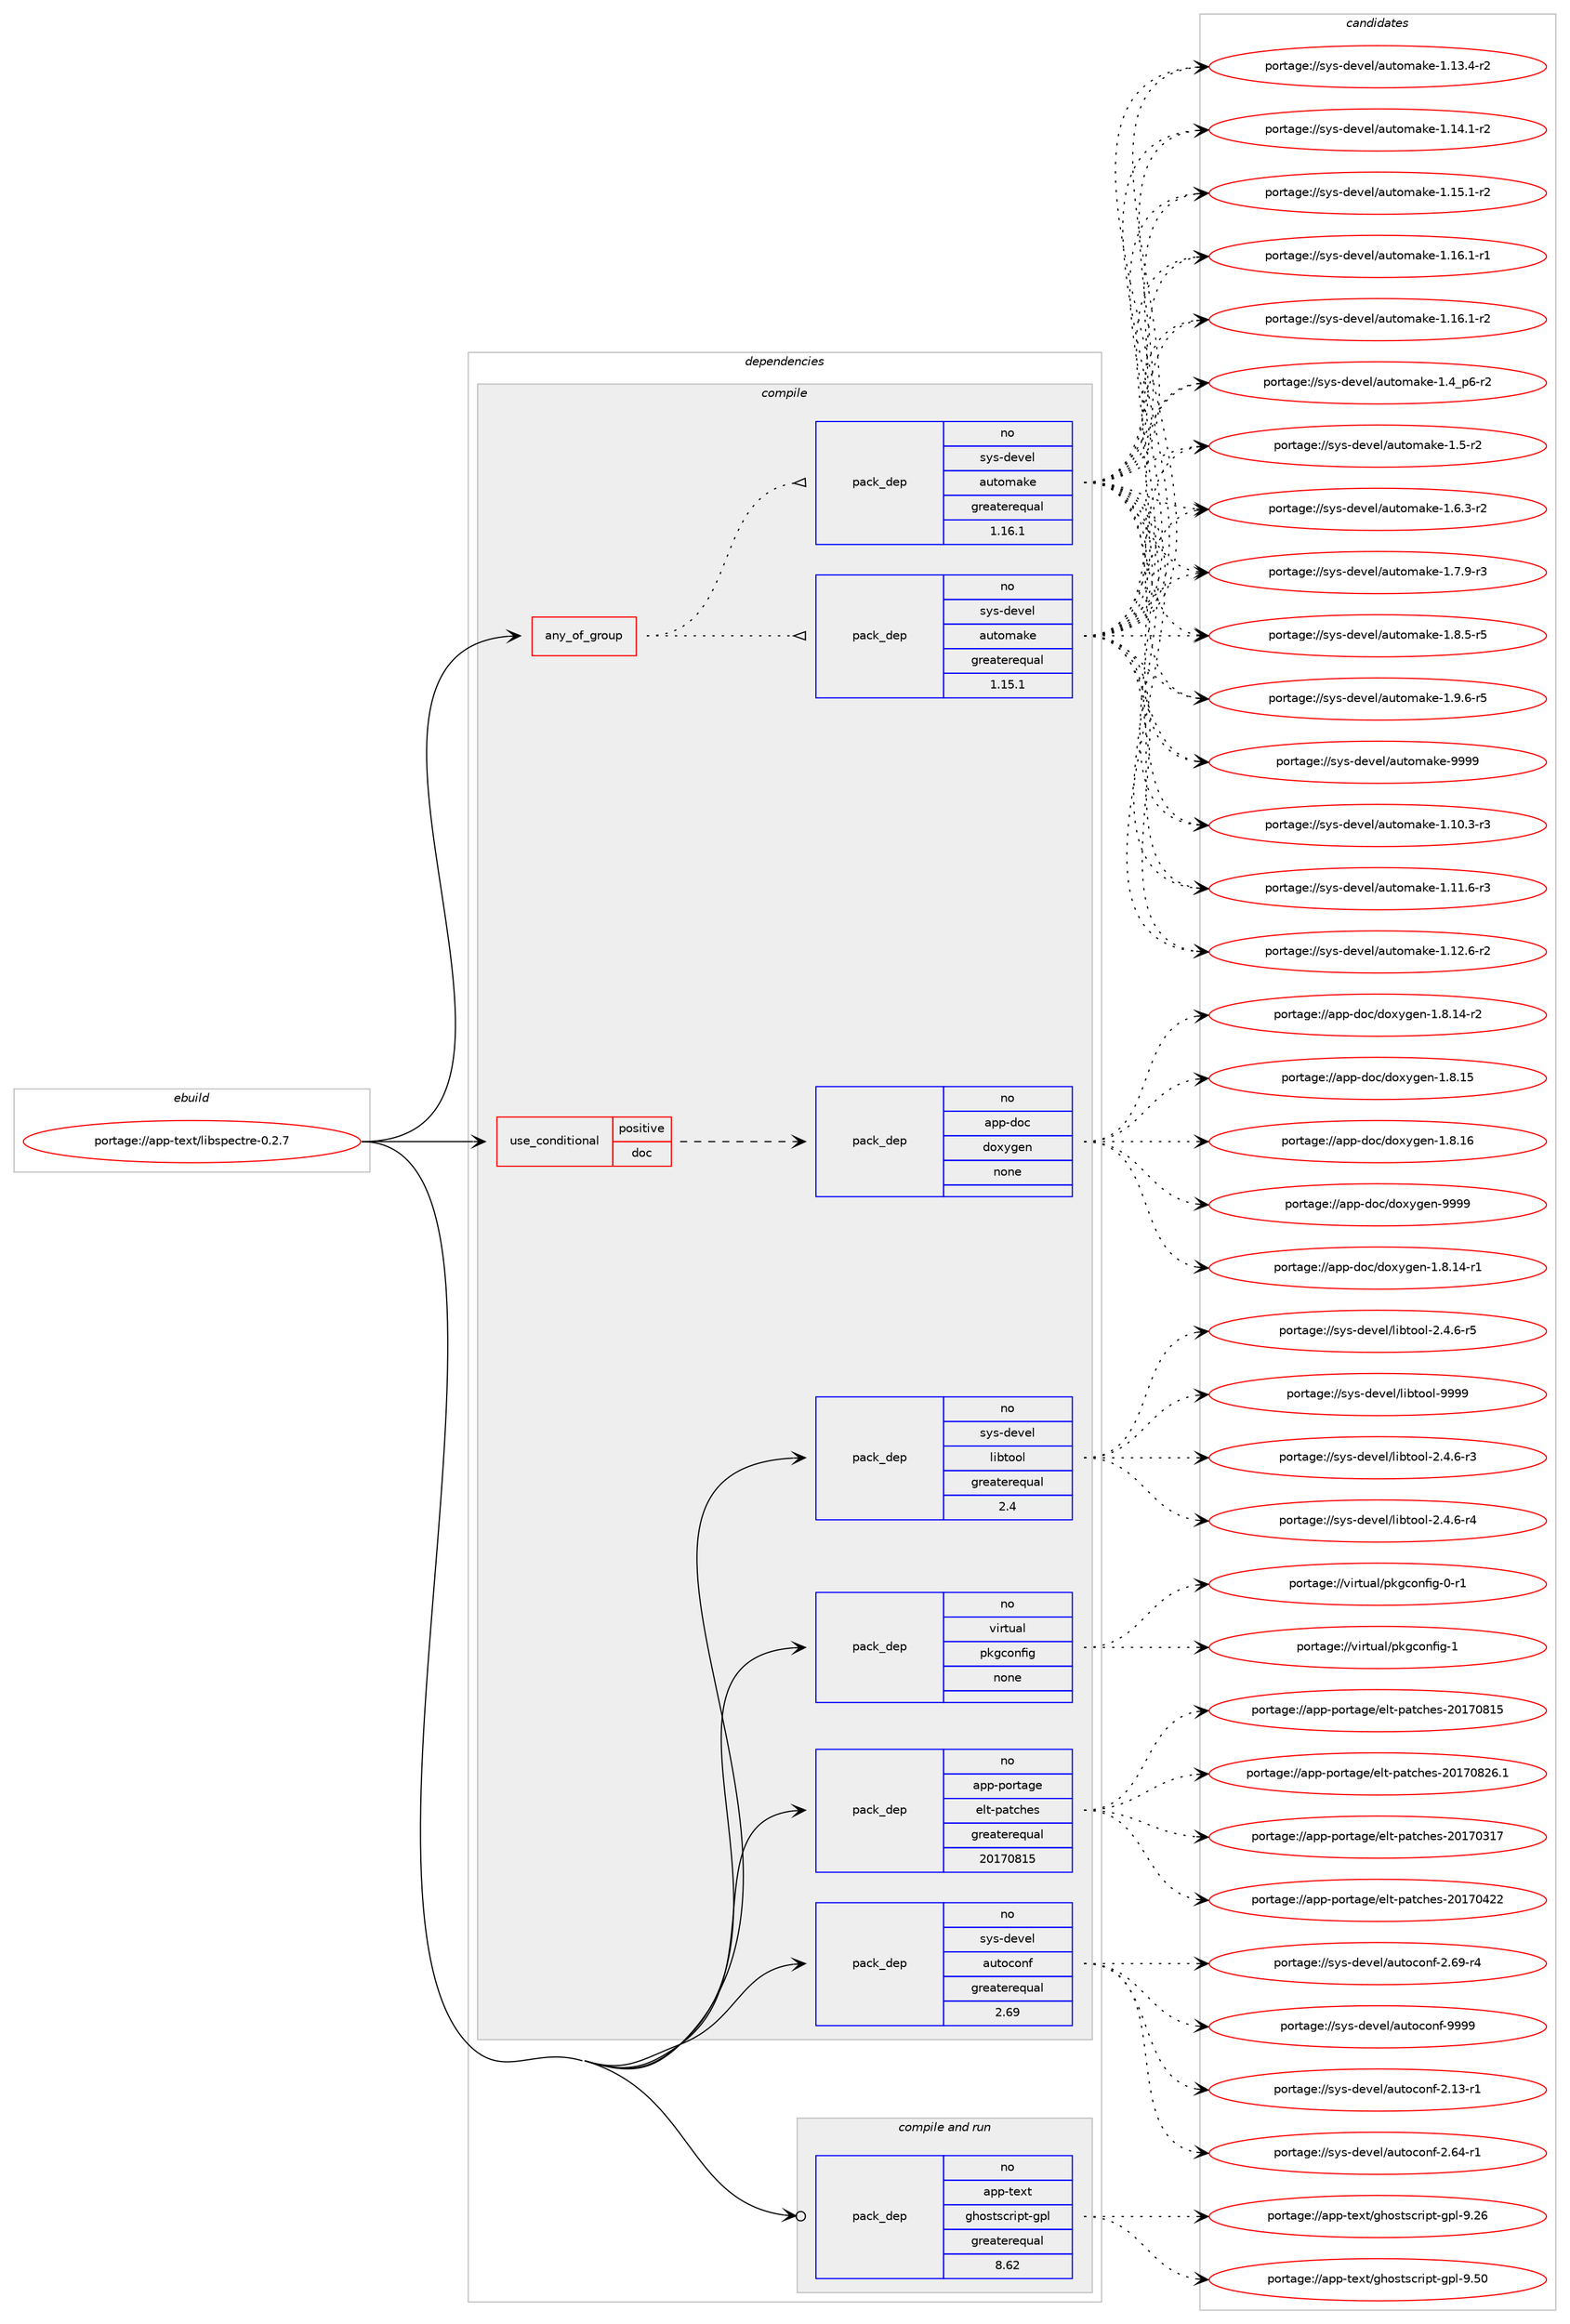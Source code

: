 digraph prolog {

# *************
# Graph options
# *************

newrank=true;
concentrate=true;
compound=true;
graph [rankdir=LR,fontname=Helvetica,fontsize=10,ranksep=1.5];#, ranksep=2.5, nodesep=0.2];
edge  [arrowhead=vee];
node  [fontname=Helvetica,fontsize=10];

# **********
# The ebuild
# **********

subgraph cluster_leftcol {
color=gray;
rank=same;
label=<<i>ebuild</i>>;
id [label="portage://app-text/libspectre-0.2.7", color=red, width=4, href="../app-text/libspectre-0.2.7.svg"];
}

# ****************
# The dependencies
# ****************

subgraph cluster_midcol {
color=gray;
label=<<i>dependencies</i>>;
subgraph cluster_compile {
fillcolor="#eeeeee";
style=filled;
label=<<i>compile</i>>;
subgraph any749 {
dependency45259 [label=<<TABLE BORDER="0" CELLBORDER="1" CELLSPACING="0" CELLPADDING="4"><TR><TD CELLPADDING="10">any_of_group</TD></TR></TABLE>>, shape=none, color=red];subgraph pack33499 {
dependency45260 [label=<<TABLE BORDER="0" CELLBORDER="1" CELLSPACING="0" CELLPADDING="4" WIDTH="220"><TR><TD ROWSPAN="6" CELLPADDING="30">pack_dep</TD></TR><TR><TD WIDTH="110">no</TD></TR><TR><TD>sys-devel</TD></TR><TR><TD>automake</TD></TR><TR><TD>greaterequal</TD></TR><TR><TD>1.16.1</TD></TR></TABLE>>, shape=none, color=blue];
}
dependency45259:e -> dependency45260:w [weight=20,style="dotted",arrowhead="oinv"];
subgraph pack33500 {
dependency45261 [label=<<TABLE BORDER="0" CELLBORDER="1" CELLSPACING="0" CELLPADDING="4" WIDTH="220"><TR><TD ROWSPAN="6" CELLPADDING="30">pack_dep</TD></TR><TR><TD WIDTH="110">no</TD></TR><TR><TD>sys-devel</TD></TR><TR><TD>automake</TD></TR><TR><TD>greaterequal</TD></TR><TR><TD>1.15.1</TD></TR></TABLE>>, shape=none, color=blue];
}
dependency45259:e -> dependency45261:w [weight=20,style="dotted",arrowhead="oinv"];
}
id:e -> dependency45259:w [weight=20,style="solid",arrowhead="vee"];
subgraph cond10987 {
dependency45262 [label=<<TABLE BORDER="0" CELLBORDER="1" CELLSPACING="0" CELLPADDING="4"><TR><TD ROWSPAN="3" CELLPADDING="10">use_conditional</TD></TR><TR><TD>positive</TD></TR><TR><TD>doc</TD></TR></TABLE>>, shape=none, color=red];
subgraph pack33501 {
dependency45263 [label=<<TABLE BORDER="0" CELLBORDER="1" CELLSPACING="0" CELLPADDING="4" WIDTH="220"><TR><TD ROWSPAN="6" CELLPADDING="30">pack_dep</TD></TR><TR><TD WIDTH="110">no</TD></TR><TR><TD>app-doc</TD></TR><TR><TD>doxygen</TD></TR><TR><TD>none</TD></TR><TR><TD></TD></TR></TABLE>>, shape=none, color=blue];
}
dependency45262:e -> dependency45263:w [weight=20,style="dashed",arrowhead="vee"];
}
id:e -> dependency45262:w [weight=20,style="solid",arrowhead="vee"];
subgraph pack33502 {
dependency45264 [label=<<TABLE BORDER="0" CELLBORDER="1" CELLSPACING="0" CELLPADDING="4" WIDTH="220"><TR><TD ROWSPAN="6" CELLPADDING="30">pack_dep</TD></TR><TR><TD WIDTH="110">no</TD></TR><TR><TD>app-portage</TD></TR><TR><TD>elt-patches</TD></TR><TR><TD>greaterequal</TD></TR><TR><TD>20170815</TD></TR></TABLE>>, shape=none, color=blue];
}
id:e -> dependency45264:w [weight=20,style="solid",arrowhead="vee"];
subgraph pack33503 {
dependency45265 [label=<<TABLE BORDER="0" CELLBORDER="1" CELLSPACING="0" CELLPADDING="4" WIDTH="220"><TR><TD ROWSPAN="6" CELLPADDING="30">pack_dep</TD></TR><TR><TD WIDTH="110">no</TD></TR><TR><TD>sys-devel</TD></TR><TR><TD>autoconf</TD></TR><TR><TD>greaterequal</TD></TR><TR><TD>2.69</TD></TR></TABLE>>, shape=none, color=blue];
}
id:e -> dependency45265:w [weight=20,style="solid",arrowhead="vee"];
subgraph pack33504 {
dependency45266 [label=<<TABLE BORDER="0" CELLBORDER="1" CELLSPACING="0" CELLPADDING="4" WIDTH="220"><TR><TD ROWSPAN="6" CELLPADDING="30">pack_dep</TD></TR><TR><TD WIDTH="110">no</TD></TR><TR><TD>sys-devel</TD></TR><TR><TD>libtool</TD></TR><TR><TD>greaterequal</TD></TR><TR><TD>2.4</TD></TR></TABLE>>, shape=none, color=blue];
}
id:e -> dependency45266:w [weight=20,style="solid",arrowhead="vee"];
subgraph pack33505 {
dependency45267 [label=<<TABLE BORDER="0" CELLBORDER="1" CELLSPACING="0" CELLPADDING="4" WIDTH="220"><TR><TD ROWSPAN="6" CELLPADDING="30">pack_dep</TD></TR><TR><TD WIDTH="110">no</TD></TR><TR><TD>virtual</TD></TR><TR><TD>pkgconfig</TD></TR><TR><TD>none</TD></TR><TR><TD></TD></TR></TABLE>>, shape=none, color=blue];
}
id:e -> dependency45267:w [weight=20,style="solid",arrowhead="vee"];
}
subgraph cluster_compileandrun {
fillcolor="#eeeeee";
style=filled;
label=<<i>compile and run</i>>;
subgraph pack33506 {
dependency45268 [label=<<TABLE BORDER="0" CELLBORDER="1" CELLSPACING="0" CELLPADDING="4" WIDTH="220"><TR><TD ROWSPAN="6" CELLPADDING="30">pack_dep</TD></TR><TR><TD WIDTH="110">no</TD></TR><TR><TD>app-text</TD></TR><TR><TD>ghostscript-gpl</TD></TR><TR><TD>greaterequal</TD></TR><TR><TD>8.62</TD></TR></TABLE>>, shape=none, color=blue];
}
id:e -> dependency45268:w [weight=20,style="solid",arrowhead="odotvee"];
}
subgraph cluster_run {
fillcolor="#eeeeee";
style=filled;
label=<<i>run</i>>;
}
}

# **************
# The candidates
# **************

subgraph cluster_choices {
rank=same;
color=gray;
label=<<i>candidates</i>>;

subgraph choice33499 {
color=black;
nodesep=1;
choiceportage11512111545100101118101108479711711611110997107101454946494846514511451 [label="portage://sys-devel/automake-1.10.3-r3", color=red, width=4,href="../sys-devel/automake-1.10.3-r3.svg"];
choiceportage11512111545100101118101108479711711611110997107101454946494946544511451 [label="portage://sys-devel/automake-1.11.6-r3", color=red, width=4,href="../sys-devel/automake-1.11.6-r3.svg"];
choiceportage11512111545100101118101108479711711611110997107101454946495046544511450 [label="portage://sys-devel/automake-1.12.6-r2", color=red, width=4,href="../sys-devel/automake-1.12.6-r2.svg"];
choiceportage11512111545100101118101108479711711611110997107101454946495146524511450 [label="portage://sys-devel/automake-1.13.4-r2", color=red, width=4,href="../sys-devel/automake-1.13.4-r2.svg"];
choiceportage11512111545100101118101108479711711611110997107101454946495246494511450 [label="portage://sys-devel/automake-1.14.1-r2", color=red, width=4,href="../sys-devel/automake-1.14.1-r2.svg"];
choiceportage11512111545100101118101108479711711611110997107101454946495346494511450 [label="portage://sys-devel/automake-1.15.1-r2", color=red, width=4,href="../sys-devel/automake-1.15.1-r2.svg"];
choiceportage11512111545100101118101108479711711611110997107101454946495446494511449 [label="portage://sys-devel/automake-1.16.1-r1", color=red, width=4,href="../sys-devel/automake-1.16.1-r1.svg"];
choiceportage11512111545100101118101108479711711611110997107101454946495446494511450 [label="portage://sys-devel/automake-1.16.1-r2", color=red, width=4,href="../sys-devel/automake-1.16.1-r2.svg"];
choiceportage115121115451001011181011084797117116111109971071014549465295112544511450 [label="portage://sys-devel/automake-1.4_p6-r2", color=red, width=4,href="../sys-devel/automake-1.4_p6-r2.svg"];
choiceportage11512111545100101118101108479711711611110997107101454946534511450 [label="portage://sys-devel/automake-1.5-r2", color=red, width=4,href="../sys-devel/automake-1.5-r2.svg"];
choiceportage115121115451001011181011084797117116111109971071014549465446514511450 [label="portage://sys-devel/automake-1.6.3-r2", color=red, width=4,href="../sys-devel/automake-1.6.3-r2.svg"];
choiceportage115121115451001011181011084797117116111109971071014549465546574511451 [label="portage://sys-devel/automake-1.7.9-r3", color=red, width=4,href="../sys-devel/automake-1.7.9-r3.svg"];
choiceportage115121115451001011181011084797117116111109971071014549465646534511453 [label="portage://sys-devel/automake-1.8.5-r5", color=red, width=4,href="../sys-devel/automake-1.8.5-r5.svg"];
choiceportage115121115451001011181011084797117116111109971071014549465746544511453 [label="portage://sys-devel/automake-1.9.6-r5", color=red, width=4,href="../sys-devel/automake-1.9.6-r5.svg"];
choiceportage115121115451001011181011084797117116111109971071014557575757 [label="portage://sys-devel/automake-9999", color=red, width=4,href="../sys-devel/automake-9999.svg"];
dependency45260:e -> choiceportage11512111545100101118101108479711711611110997107101454946494846514511451:w [style=dotted,weight="100"];
dependency45260:e -> choiceportage11512111545100101118101108479711711611110997107101454946494946544511451:w [style=dotted,weight="100"];
dependency45260:e -> choiceportage11512111545100101118101108479711711611110997107101454946495046544511450:w [style=dotted,weight="100"];
dependency45260:e -> choiceportage11512111545100101118101108479711711611110997107101454946495146524511450:w [style=dotted,weight="100"];
dependency45260:e -> choiceportage11512111545100101118101108479711711611110997107101454946495246494511450:w [style=dotted,weight="100"];
dependency45260:e -> choiceportage11512111545100101118101108479711711611110997107101454946495346494511450:w [style=dotted,weight="100"];
dependency45260:e -> choiceportage11512111545100101118101108479711711611110997107101454946495446494511449:w [style=dotted,weight="100"];
dependency45260:e -> choiceportage11512111545100101118101108479711711611110997107101454946495446494511450:w [style=dotted,weight="100"];
dependency45260:e -> choiceportage115121115451001011181011084797117116111109971071014549465295112544511450:w [style=dotted,weight="100"];
dependency45260:e -> choiceportage11512111545100101118101108479711711611110997107101454946534511450:w [style=dotted,weight="100"];
dependency45260:e -> choiceportage115121115451001011181011084797117116111109971071014549465446514511450:w [style=dotted,weight="100"];
dependency45260:e -> choiceportage115121115451001011181011084797117116111109971071014549465546574511451:w [style=dotted,weight="100"];
dependency45260:e -> choiceportage115121115451001011181011084797117116111109971071014549465646534511453:w [style=dotted,weight="100"];
dependency45260:e -> choiceportage115121115451001011181011084797117116111109971071014549465746544511453:w [style=dotted,weight="100"];
dependency45260:e -> choiceportage115121115451001011181011084797117116111109971071014557575757:w [style=dotted,weight="100"];
}
subgraph choice33500 {
color=black;
nodesep=1;
choiceportage11512111545100101118101108479711711611110997107101454946494846514511451 [label="portage://sys-devel/automake-1.10.3-r3", color=red, width=4,href="../sys-devel/automake-1.10.3-r3.svg"];
choiceportage11512111545100101118101108479711711611110997107101454946494946544511451 [label="portage://sys-devel/automake-1.11.6-r3", color=red, width=4,href="../sys-devel/automake-1.11.6-r3.svg"];
choiceportage11512111545100101118101108479711711611110997107101454946495046544511450 [label="portage://sys-devel/automake-1.12.6-r2", color=red, width=4,href="../sys-devel/automake-1.12.6-r2.svg"];
choiceportage11512111545100101118101108479711711611110997107101454946495146524511450 [label="portage://sys-devel/automake-1.13.4-r2", color=red, width=4,href="../sys-devel/automake-1.13.4-r2.svg"];
choiceportage11512111545100101118101108479711711611110997107101454946495246494511450 [label="portage://sys-devel/automake-1.14.1-r2", color=red, width=4,href="../sys-devel/automake-1.14.1-r2.svg"];
choiceportage11512111545100101118101108479711711611110997107101454946495346494511450 [label="portage://sys-devel/automake-1.15.1-r2", color=red, width=4,href="../sys-devel/automake-1.15.1-r2.svg"];
choiceportage11512111545100101118101108479711711611110997107101454946495446494511449 [label="portage://sys-devel/automake-1.16.1-r1", color=red, width=4,href="../sys-devel/automake-1.16.1-r1.svg"];
choiceportage11512111545100101118101108479711711611110997107101454946495446494511450 [label="portage://sys-devel/automake-1.16.1-r2", color=red, width=4,href="../sys-devel/automake-1.16.1-r2.svg"];
choiceportage115121115451001011181011084797117116111109971071014549465295112544511450 [label="portage://sys-devel/automake-1.4_p6-r2", color=red, width=4,href="../sys-devel/automake-1.4_p6-r2.svg"];
choiceportage11512111545100101118101108479711711611110997107101454946534511450 [label="portage://sys-devel/automake-1.5-r2", color=red, width=4,href="../sys-devel/automake-1.5-r2.svg"];
choiceportage115121115451001011181011084797117116111109971071014549465446514511450 [label="portage://sys-devel/automake-1.6.3-r2", color=red, width=4,href="../sys-devel/automake-1.6.3-r2.svg"];
choiceportage115121115451001011181011084797117116111109971071014549465546574511451 [label="portage://sys-devel/automake-1.7.9-r3", color=red, width=4,href="../sys-devel/automake-1.7.9-r3.svg"];
choiceportage115121115451001011181011084797117116111109971071014549465646534511453 [label="portage://sys-devel/automake-1.8.5-r5", color=red, width=4,href="../sys-devel/automake-1.8.5-r5.svg"];
choiceportage115121115451001011181011084797117116111109971071014549465746544511453 [label="portage://sys-devel/automake-1.9.6-r5", color=red, width=4,href="../sys-devel/automake-1.9.6-r5.svg"];
choiceportage115121115451001011181011084797117116111109971071014557575757 [label="portage://sys-devel/automake-9999", color=red, width=4,href="../sys-devel/automake-9999.svg"];
dependency45261:e -> choiceportage11512111545100101118101108479711711611110997107101454946494846514511451:w [style=dotted,weight="100"];
dependency45261:e -> choiceportage11512111545100101118101108479711711611110997107101454946494946544511451:w [style=dotted,weight="100"];
dependency45261:e -> choiceportage11512111545100101118101108479711711611110997107101454946495046544511450:w [style=dotted,weight="100"];
dependency45261:e -> choiceportage11512111545100101118101108479711711611110997107101454946495146524511450:w [style=dotted,weight="100"];
dependency45261:e -> choiceportage11512111545100101118101108479711711611110997107101454946495246494511450:w [style=dotted,weight="100"];
dependency45261:e -> choiceportage11512111545100101118101108479711711611110997107101454946495346494511450:w [style=dotted,weight="100"];
dependency45261:e -> choiceportage11512111545100101118101108479711711611110997107101454946495446494511449:w [style=dotted,weight="100"];
dependency45261:e -> choiceportage11512111545100101118101108479711711611110997107101454946495446494511450:w [style=dotted,weight="100"];
dependency45261:e -> choiceportage115121115451001011181011084797117116111109971071014549465295112544511450:w [style=dotted,weight="100"];
dependency45261:e -> choiceportage11512111545100101118101108479711711611110997107101454946534511450:w [style=dotted,weight="100"];
dependency45261:e -> choiceportage115121115451001011181011084797117116111109971071014549465446514511450:w [style=dotted,weight="100"];
dependency45261:e -> choiceportage115121115451001011181011084797117116111109971071014549465546574511451:w [style=dotted,weight="100"];
dependency45261:e -> choiceportage115121115451001011181011084797117116111109971071014549465646534511453:w [style=dotted,weight="100"];
dependency45261:e -> choiceportage115121115451001011181011084797117116111109971071014549465746544511453:w [style=dotted,weight="100"];
dependency45261:e -> choiceportage115121115451001011181011084797117116111109971071014557575757:w [style=dotted,weight="100"];
}
subgraph choice33501 {
color=black;
nodesep=1;
choiceportage97112112451001119947100111120121103101110454946564649524511449 [label="portage://app-doc/doxygen-1.8.14-r1", color=red, width=4,href="../app-doc/doxygen-1.8.14-r1.svg"];
choiceportage97112112451001119947100111120121103101110454946564649524511450 [label="portage://app-doc/doxygen-1.8.14-r2", color=red, width=4,href="../app-doc/doxygen-1.8.14-r2.svg"];
choiceportage9711211245100111994710011112012110310111045494656464953 [label="portage://app-doc/doxygen-1.8.15", color=red, width=4,href="../app-doc/doxygen-1.8.15.svg"];
choiceportage9711211245100111994710011112012110310111045494656464954 [label="portage://app-doc/doxygen-1.8.16", color=red, width=4,href="../app-doc/doxygen-1.8.16.svg"];
choiceportage971121124510011199471001111201211031011104557575757 [label="portage://app-doc/doxygen-9999", color=red, width=4,href="../app-doc/doxygen-9999.svg"];
dependency45263:e -> choiceportage97112112451001119947100111120121103101110454946564649524511449:w [style=dotted,weight="100"];
dependency45263:e -> choiceportage97112112451001119947100111120121103101110454946564649524511450:w [style=dotted,weight="100"];
dependency45263:e -> choiceportage9711211245100111994710011112012110310111045494656464953:w [style=dotted,weight="100"];
dependency45263:e -> choiceportage9711211245100111994710011112012110310111045494656464954:w [style=dotted,weight="100"];
dependency45263:e -> choiceportage971121124510011199471001111201211031011104557575757:w [style=dotted,weight="100"];
}
subgraph choice33502 {
color=black;
nodesep=1;
choiceportage97112112451121111141169710310147101108116451129711699104101115455048495548514955 [label="portage://app-portage/elt-patches-20170317", color=red, width=4,href="../app-portage/elt-patches-20170317.svg"];
choiceportage97112112451121111141169710310147101108116451129711699104101115455048495548525050 [label="portage://app-portage/elt-patches-20170422", color=red, width=4,href="../app-portage/elt-patches-20170422.svg"];
choiceportage97112112451121111141169710310147101108116451129711699104101115455048495548564953 [label="portage://app-portage/elt-patches-20170815", color=red, width=4,href="../app-portage/elt-patches-20170815.svg"];
choiceportage971121124511211111411697103101471011081164511297116991041011154550484955485650544649 [label="portage://app-portage/elt-patches-20170826.1", color=red, width=4,href="../app-portage/elt-patches-20170826.1.svg"];
dependency45264:e -> choiceportage97112112451121111141169710310147101108116451129711699104101115455048495548514955:w [style=dotted,weight="100"];
dependency45264:e -> choiceportage97112112451121111141169710310147101108116451129711699104101115455048495548525050:w [style=dotted,weight="100"];
dependency45264:e -> choiceportage97112112451121111141169710310147101108116451129711699104101115455048495548564953:w [style=dotted,weight="100"];
dependency45264:e -> choiceportage971121124511211111411697103101471011081164511297116991041011154550484955485650544649:w [style=dotted,weight="100"];
}
subgraph choice33503 {
color=black;
nodesep=1;
choiceportage1151211154510010111810110847971171161119911111010245504649514511449 [label="portage://sys-devel/autoconf-2.13-r1", color=red, width=4,href="../sys-devel/autoconf-2.13-r1.svg"];
choiceportage1151211154510010111810110847971171161119911111010245504654524511449 [label="portage://sys-devel/autoconf-2.64-r1", color=red, width=4,href="../sys-devel/autoconf-2.64-r1.svg"];
choiceportage1151211154510010111810110847971171161119911111010245504654574511452 [label="portage://sys-devel/autoconf-2.69-r4", color=red, width=4,href="../sys-devel/autoconf-2.69-r4.svg"];
choiceportage115121115451001011181011084797117116111991111101024557575757 [label="portage://sys-devel/autoconf-9999", color=red, width=4,href="../sys-devel/autoconf-9999.svg"];
dependency45265:e -> choiceportage1151211154510010111810110847971171161119911111010245504649514511449:w [style=dotted,weight="100"];
dependency45265:e -> choiceportage1151211154510010111810110847971171161119911111010245504654524511449:w [style=dotted,weight="100"];
dependency45265:e -> choiceportage1151211154510010111810110847971171161119911111010245504654574511452:w [style=dotted,weight="100"];
dependency45265:e -> choiceportage115121115451001011181011084797117116111991111101024557575757:w [style=dotted,weight="100"];
}
subgraph choice33504 {
color=black;
nodesep=1;
choiceportage1151211154510010111810110847108105981161111111084550465246544511451 [label="portage://sys-devel/libtool-2.4.6-r3", color=red, width=4,href="../sys-devel/libtool-2.4.6-r3.svg"];
choiceportage1151211154510010111810110847108105981161111111084550465246544511452 [label="portage://sys-devel/libtool-2.4.6-r4", color=red, width=4,href="../sys-devel/libtool-2.4.6-r4.svg"];
choiceportage1151211154510010111810110847108105981161111111084550465246544511453 [label="portage://sys-devel/libtool-2.4.6-r5", color=red, width=4,href="../sys-devel/libtool-2.4.6-r5.svg"];
choiceportage1151211154510010111810110847108105981161111111084557575757 [label="portage://sys-devel/libtool-9999", color=red, width=4,href="../sys-devel/libtool-9999.svg"];
dependency45266:e -> choiceportage1151211154510010111810110847108105981161111111084550465246544511451:w [style=dotted,weight="100"];
dependency45266:e -> choiceportage1151211154510010111810110847108105981161111111084550465246544511452:w [style=dotted,weight="100"];
dependency45266:e -> choiceportage1151211154510010111810110847108105981161111111084550465246544511453:w [style=dotted,weight="100"];
dependency45266:e -> choiceportage1151211154510010111810110847108105981161111111084557575757:w [style=dotted,weight="100"];
}
subgraph choice33505 {
color=black;
nodesep=1;
choiceportage11810511411611797108471121071039911111010210510345484511449 [label="portage://virtual/pkgconfig-0-r1", color=red, width=4,href="../virtual/pkgconfig-0-r1.svg"];
choiceportage1181051141161179710847112107103991111101021051034549 [label="portage://virtual/pkgconfig-1", color=red, width=4,href="../virtual/pkgconfig-1.svg"];
dependency45267:e -> choiceportage11810511411611797108471121071039911111010210510345484511449:w [style=dotted,weight="100"];
dependency45267:e -> choiceportage1181051141161179710847112107103991111101021051034549:w [style=dotted,weight="100"];
}
subgraph choice33506 {
color=black;
nodesep=1;
choiceportage97112112451161011201164710310411111511611599114105112116451031121084557465054 [label="portage://app-text/ghostscript-gpl-9.26", color=red, width=4,href="../app-text/ghostscript-gpl-9.26.svg"];
choiceportage97112112451161011201164710310411111511611599114105112116451031121084557465348 [label="portage://app-text/ghostscript-gpl-9.50", color=red, width=4,href="../app-text/ghostscript-gpl-9.50.svg"];
dependency45268:e -> choiceportage97112112451161011201164710310411111511611599114105112116451031121084557465054:w [style=dotted,weight="100"];
dependency45268:e -> choiceportage97112112451161011201164710310411111511611599114105112116451031121084557465348:w [style=dotted,weight="100"];
}
}

}
